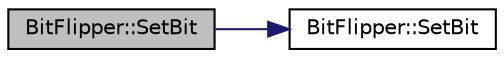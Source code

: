 digraph "BitFlipper::SetBit"
{
  edge [fontname="Helvetica",fontsize="10",labelfontname="Helvetica",labelfontsize="10"];
  node [fontname="Helvetica",fontsize="10",shape=record];
  rankdir="LR";
  Node1 [label="BitFlipper::SetBit",height=0.2,width=0.4,color="black", fillcolor="grey75", style="filled", fontcolor="black"];
  Node1 -> Node2 [color="midnightblue",fontsize="10",style="solid",fontname="Helvetica"];
  Node2 [label="BitFlipper::SetBit",height=0.2,width=0.4,color="black", fillcolor="white", style="filled",URL="$d0/d6f/class_bit_flipper.html#a80caf327c744563712924ee0c5f51556"];
}
